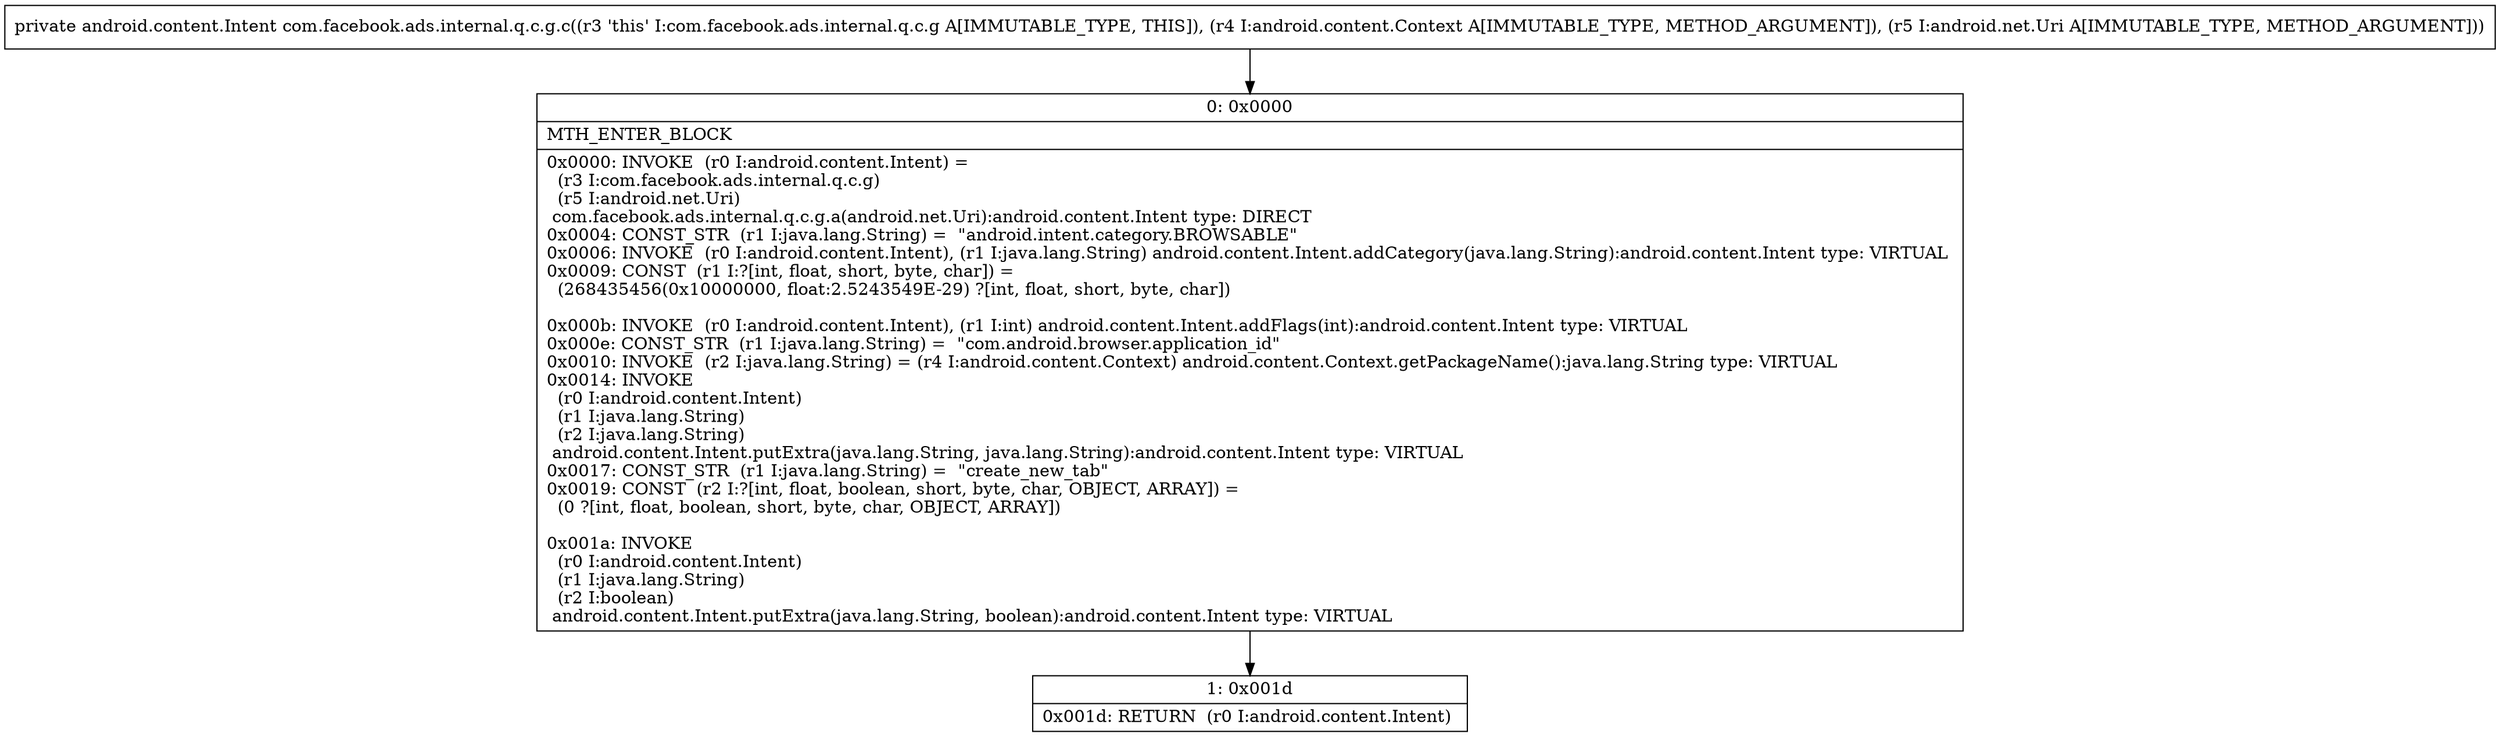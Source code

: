 digraph "CFG forcom.facebook.ads.internal.q.c.g.c(Landroid\/content\/Context;Landroid\/net\/Uri;)Landroid\/content\/Intent;" {
Node_0 [shape=record,label="{0\:\ 0x0000|MTH_ENTER_BLOCK\l|0x0000: INVOKE  (r0 I:android.content.Intent) = \l  (r3 I:com.facebook.ads.internal.q.c.g)\l  (r5 I:android.net.Uri)\l com.facebook.ads.internal.q.c.g.a(android.net.Uri):android.content.Intent type: DIRECT \l0x0004: CONST_STR  (r1 I:java.lang.String) =  \"android.intent.category.BROWSABLE\" \l0x0006: INVOKE  (r0 I:android.content.Intent), (r1 I:java.lang.String) android.content.Intent.addCategory(java.lang.String):android.content.Intent type: VIRTUAL \l0x0009: CONST  (r1 I:?[int, float, short, byte, char]) = \l  (268435456(0x10000000, float:2.5243549E\-29) ?[int, float, short, byte, char])\l \l0x000b: INVOKE  (r0 I:android.content.Intent), (r1 I:int) android.content.Intent.addFlags(int):android.content.Intent type: VIRTUAL \l0x000e: CONST_STR  (r1 I:java.lang.String) =  \"com.android.browser.application_id\" \l0x0010: INVOKE  (r2 I:java.lang.String) = (r4 I:android.content.Context) android.content.Context.getPackageName():java.lang.String type: VIRTUAL \l0x0014: INVOKE  \l  (r0 I:android.content.Intent)\l  (r1 I:java.lang.String)\l  (r2 I:java.lang.String)\l android.content.Intent.putExtra(java.lang.String, java.lang.String):android.content.Intent type: VIRTUAL \l0x0017: CONST_STR  (r1 I:java.lang.String) =  \"create_new_tab\" \l0x0019: CONST  (r2 I:?[int, float, boolean, short, byte, char, OBJECT, ARRAY]) = \l  (0 ?[int, float, boolean, short, byte, char, OBJECT, ARRAY])\l \l0x001a: INVOKE  \l  (r0 I:android.content.Intent)\l  (r1 I:java.lang.String)\l  (r2 I:boolean)\l android.content.Intent.putExtra(java.lang.String, boolean):android.content.Intent type: VIRTUAL \l}"];
Node_1 [shape=record,label="{1\:\ 0x001d|0x001d: RETURN  (r0 I:android.content.Intent) \l}"];
MethodNode[shape=record,label="{private android.content.Intent com.facebook.ads.internal.q.c.g.c((r3 'this' I:com.facebook.ads.internal.q.c.g A[IMMUTABLE_TYPE, THIS]), (r4 I:android.content.Context A[IMMUTABLE_TYPE, METHOD_ARGUMENT]), (r5 I:android.net.Uri A[IMMUTABLE_TYPE, METHOD_ARGUMENT])) }"];
MethodNode -> Node_0;
Node_0 -> Node_1;
}

